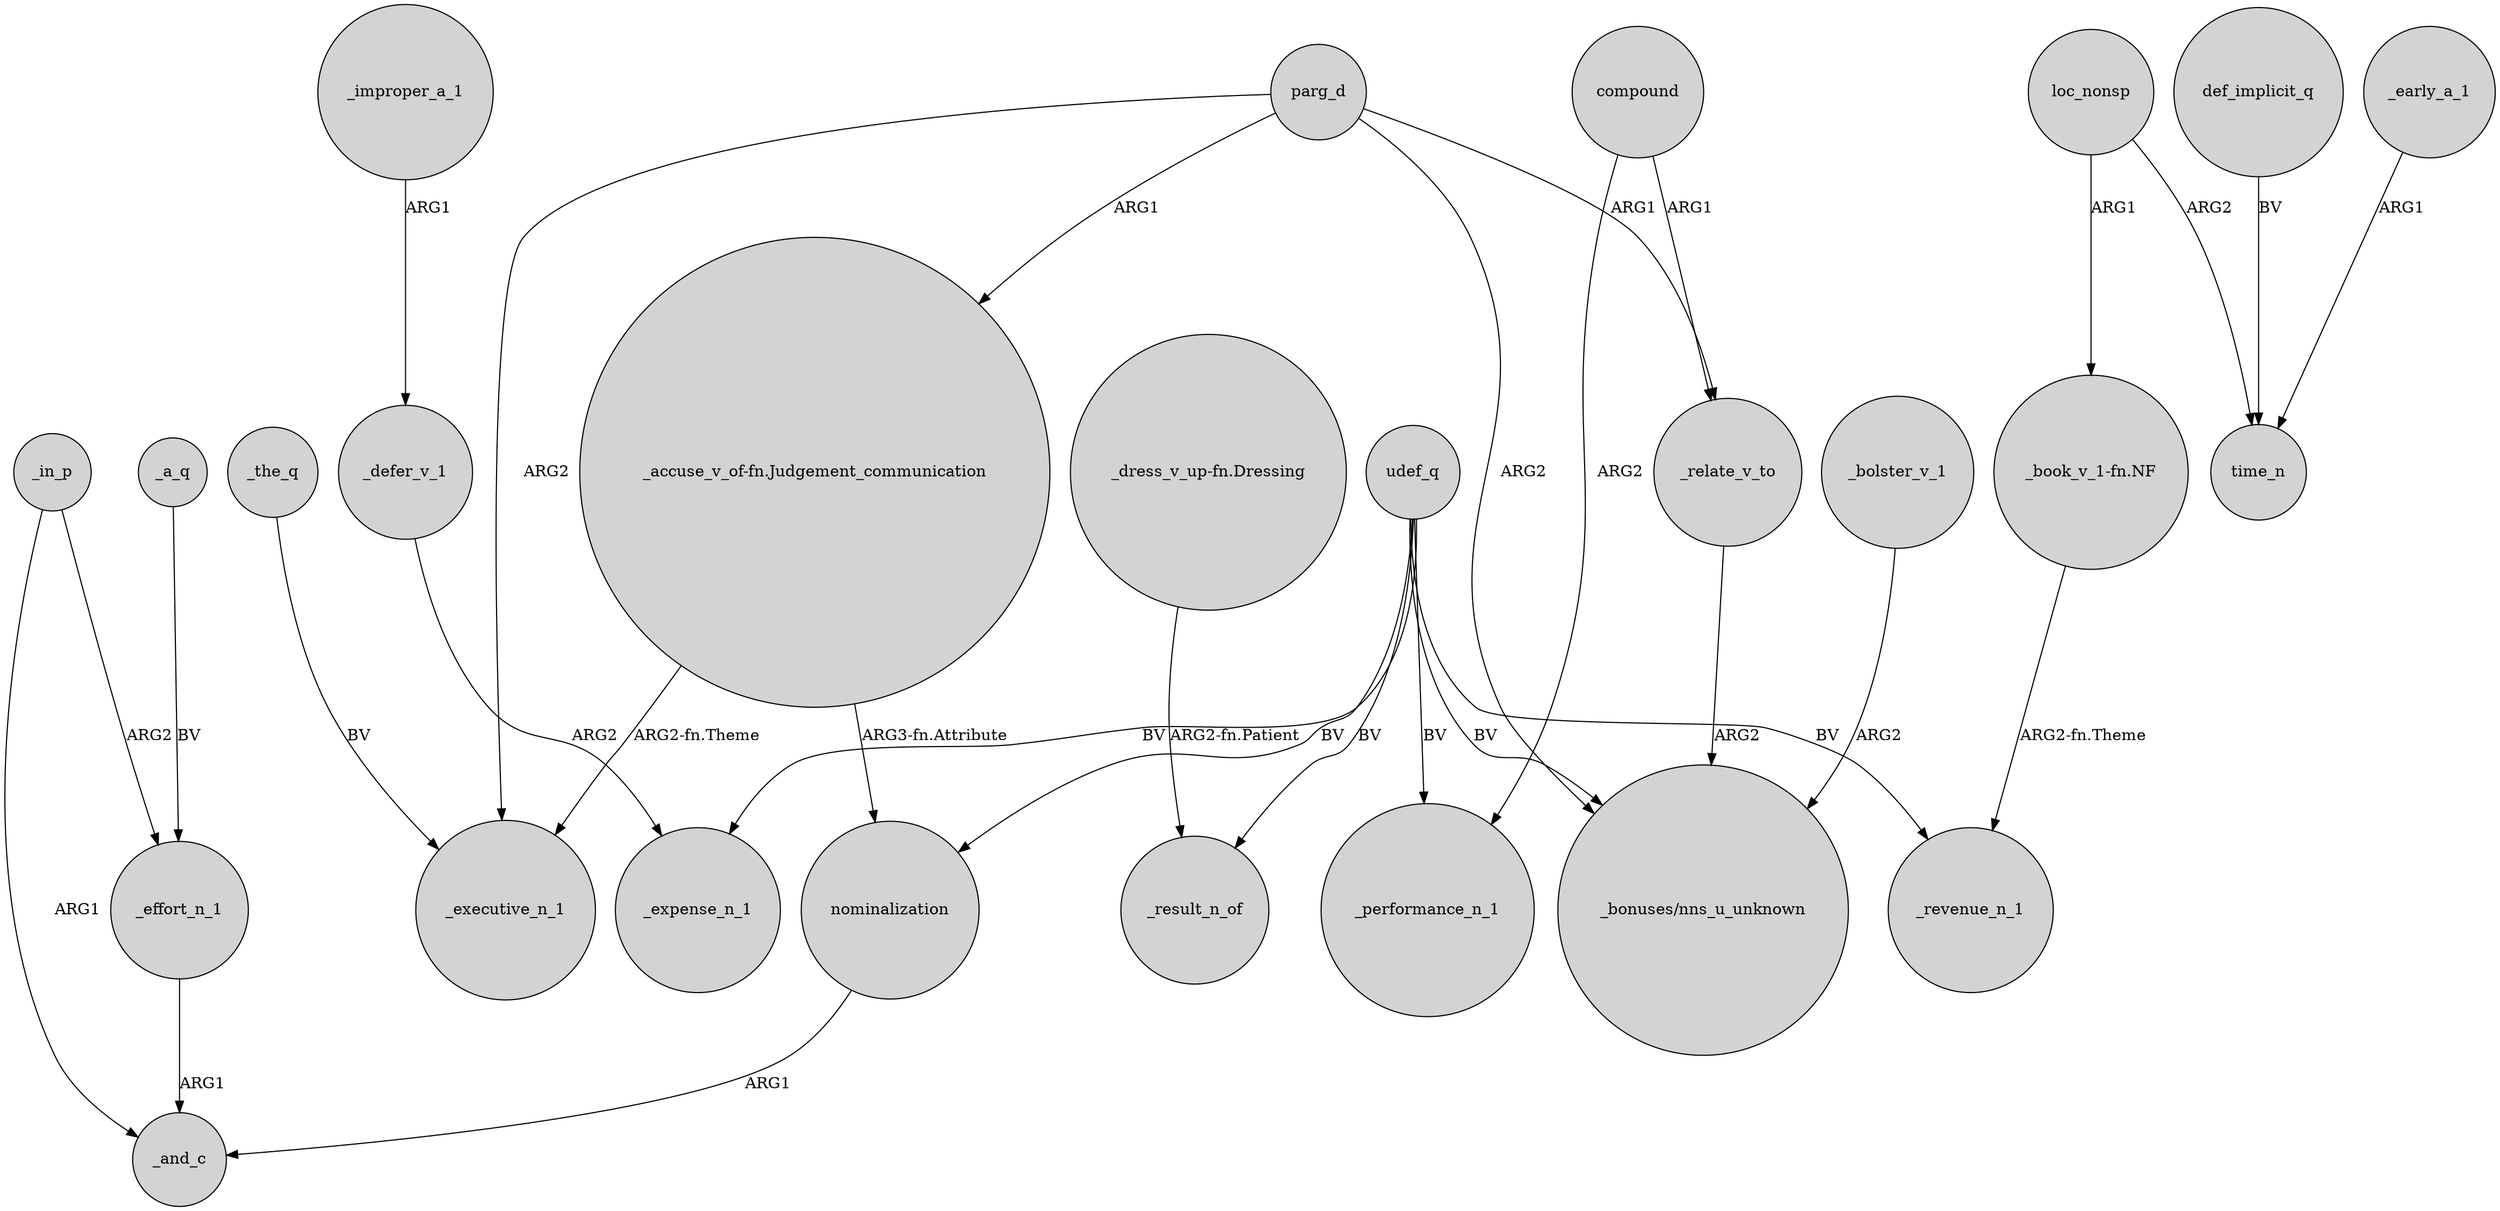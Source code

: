 digraph {
	node [shape=circle style=filled]
	udef_q -> _expense_n_1 [label=BV]
	_in_p -> _effort_n_1 [label=ARG2]
	_the_q -> _executive_n_1 [label=BV]
	parg_d -> _relate_v_to [label=ARG1]
	nominalization -> _and_c [label=ARG1]
	loc_nonsp -> "_book_v_1-fn.NF" [label=ARG1]
	_defer_v_1 -> _expense_n_1 [label=ARG2]
	_relate_v_to -> "_bonuses/nns_u_unknown" [label=ARG2]
	_effort_n_1 -> _and_c [label=ARG1]
	udef_q -> _performance_n_1 [label=BV]
	loc_nonsp -> time_n [label=ARG2]
	"_dress_v_up-fn.Dressing" -> _result_n_of [label="ARG2-fn.Patient"]
	_improper_a_1 -> _defer_v_1 [label=ARG1]
	udef_q -> _revenue_n_1 [label=BV]
	parg_d -> "_accuse_v_of-fn.Judgement_communication" [label=ARG1]
	udef_q -> _result_n_of [label=BV]
	"_accuse_v_of-fn.Judgement_communication" -> _executive_n_1 [label="ARG2-fn.Theme"]
	parg_d -> _executive_n_1 [label=ARG2]
	_bolster_v_1 -> "_bonuses/nns_u_unknown" [label=ARG2]
	"_book_v_1-fn.NF" -> _revenue_n_1 [label="ARG2-fn.Theme"]
	_in_p -> _and_c [label=ARG1]
	parg_d -> "_bonuses/nns_u_unknown" [label=ARG2]
	compound -> _performance_n_1 [label=ARG2]
	_a_q -> _effort_n_1 [label=BV]
	udef_q -> nominalization [label=BV]
	udef_q -> "_bonuses/nns_u_unknown" [label=BV]
	_early_a_1 -> time_n [label=ARG1]
	compound -> _relate_v_to [label=ARG1]
	"_accuse_v_of-fn.Judgement_communication" -> nominalization [label="ARG3-fn.Attribute"]
	def_implicit_q -> time_n [label=BV]
}
